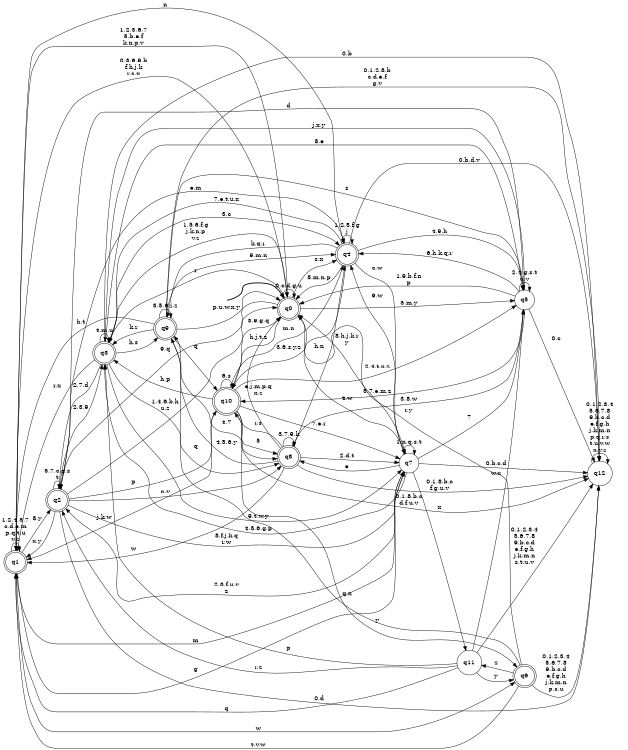 digraph BlueStar {
__start0 [style = invis, shape = none, label = "", width = 0, height = 0];

rankdir=LR;
size="8,5";

s0 [style="rounded,filled", color="black", fillcolor="white" shape="doublecircle", label="q0"];
s1 [style="rounded,filled", color="black", fillcolor="white" shape="doublecircle", label="q1"];
s2 [style="rounded,filled", color="black", fillcolor="white" shape="doublecircle", label="q2"];
s3 [style="rounded,filled", color="black", fillcolor="white" shape="doublecircle", label="q3"];
s4 [style="rounded,filled", color="black", fillcolor="white" shape="doublecircle", label="q4"];
s5 [style="filled", color="black", fillcolor="white" shape="circle", label="q5"];
s6 [style="rounded,filled", color="black", fillcolor="white" shape="doublecircle", label="q6"];
s7 [style="filled", color="black", fillcolor="white" shape="circle", label="q7"];
s8 [style="rounded,filled", color="black", fillcolor="white" shape="doublecircle", label="q8"];
s9 [style="rounded,filled", color="black", fillcolor="white" shape="doublecircle", label="q9"];
s10 [style="rounded,filled", color="black", fillcolor="white" shape="doublecircle", label="q10"];
s11 [style="filled", color="black", fillcolor="white" shape="circle", label="q11"];
s12 [style="filled", color="black", fillcolor="white" shape="circle", label="q12"];
subgraph cluster_main { 
	graph [pad=".75", ranksep="0.15", nodesep="0.15"];
	 style=invis; 
	__start0 -> s0 [penwidth=2];
}
s0 -> s0 [label="0,c,d,g,u"];
s0 -> s1 [label="1,2,3,6,7\n8,b,e,f\nk,n,p,v"];
s0 -> s2 [label="9,q"];
s0 -> s3 [label="r"];
s0 -> s4 [label="s,x"];
s0 -> s5 [label="5,m,y"];
s0 -> s7 [label="4,w"];
s0 -> s10 [label="h,j,t,z"];
s1 -> s0 [label="0,3,6,9,b\nf,h,j,k\nr,s,x"];
s1 -> s1 [label="1,2,4,5,7\nc,d,e,m\np,q,t,u\nv,z"];
s1 -> s2 [label="8,y"];
s1 -> s4 [label="n"];
s1 -> s6 [label="w"];
s1 -> s7 [label="g"];
s2 -> s0 [label="1,4,6,b,h\nu,z"];
s2 -> s1 [label="x,y"];
s2 -> s2 [label="5,7,c,g,s\nt"];
s2 -> s3 [label="2,3,9"];
s2 -> s4 [label="e,m"];
s2 -> s7 [label="8,f,j,k,q\nr,w"];
s2 -> s8 [label="n,v"];
s2 -> s10 [label="p"];
s2 -> s12 [label="0,d"];
s3 -> s0 [label="1,5,6,f,g\nj,k,n,p\nv,z"];
s3 -> s1 [label="r,x"];
s3 -> s2 [label="2,7,d"];
s3 -> s3 [label="4,m,u"];
s3 -> s4 [label="3,c"];
s3 -> s5 [label="8,e"];
s3 -> s7 [label="9,t,w,y"];
s3 -> s8 [label="q"];
s3 -> s9 [label="h,s"];
s3 -> s12 [label="0,b"];
s4 -> s0 [label="8,m,n,p"];
s4 -> s3 [label="7,e,t,u,x"];
s4 -> s4 [label="1,2,5,f,g\nj"];
s4 -> s5 [label="4,9,h"];
s4 -> s7 [label="c,w"];
s4 -> s9 [label="k,q,r"];
s4 -> s10 [label="3,6,s,y,z"];
s4 -> s12 [label="0,b,d,v"];
s5 -> s0 [label="1,9,b,f,n\np"];
s5 -> s2 [label="d"];
s5 -> s3 [label="j,x,y"];
s5 -> s4 [label="6,h,k,q,r"];
s5 -> s5 [label="2,4,g,s,t\nu,v"];
s5 -> s8 [label="3,8,w"];
s5 -> s10 [label="5,7,e,m,z"];
s5 -> s12 [label="0,c"];
s6 -> s0 [label="r,y"];
s6 -> s1 [label="t,v,w"];
s6 -> s9 [label="q,x"];
s6 -> s11 [label="z"];
s6 -> s12 [label="0,1,2,3,4\n5,6,7,8\n9,b,c,d\ne,f,g,h\nj,k,m,n\np,s,u"];
s7 -> s0 [label="8,h,j,k,r\ny"];
s7 -> s1 [label="m"];
s7 -> s2 [label="2,3,f,u,v\nz"];
s7 -> s3 [label="4,5,6,g,p"];
s7 -> s4 [label="9,w"];
s7 -> s5 [label="7"];
s7 -> s7 [label="1,n,q,s,t"];
s7 -> s8 [label="e"];
s7 -> s11 [label="x"];
s7 -> s12 [label="0,b,c,d"];
s8 -> s0 [label="e,j,m,p,q\nx,z"];
s8 -> s1 [label="w"];
s8 -> s4 [label="h,n"];
s8 -> s7 [label="2,d,t"];
s8 -> s8 [label="3,7,9,k"];
s8 -> s9 [label="4,5,6,y"];
s8 -> s10 [label="r,s"];
s8 -> s12 [label="0,1,8,b,c\nf,g,u,v"];
s9 -> s0 [label="p,u,w,x,y"];
s9 -> s1 [label="h,t"];
s9 -> s3 [label="k,r"];
s9 -> s4 [label="9,m,n"];
s9 -> s5 [label="s"];
s9 -> s8 [label="4,7"];
s9 -> s9 [label="3,5,6,j,z"];
s9 -> s10 [label="q"];
s9 -> s12 [label="0,1,2,8,b\nc,d,e,f\ng,v"];
s10 -> s0 [label="3,9,g,q"];
s10 -> s1 [label="j,k,w"];
s10 -> s3 [label="h,p"];
s10 -> s4 [label="m,n"];
s10 -> s5 [label="2,4,t,x,z"];
s10 -> s6 [label="y"];
s10 -> s7 [label="7,e,r"];
s10 -> s8 [label="5"];
s10 -> s10 [label="6,s"];
s10 -> s12 [label="0,1,8,b,c\nd,f,u,v"];
s11 -> s1 [label="q"];
s11 -> s2 [label="r,z"];
s11 -> s3 [label="p"];
s11 -> s5 [label="w,x"];
s11 -> s6 [label="y"];
s11 -> s12 [label="0,1,2,3,4\n5,6,7,8\n9,b,c,d\ne,f,g,h\nj,k,m,n\ns,t,u,v"];
s12 -> s12 [label="0,1,2,3,4\n5,6,7,8\n9,b,c,d\ne,f,g,h\nj,k,m,n\np,q,r,s\nt,u,v,w\nx,y,z"];

}